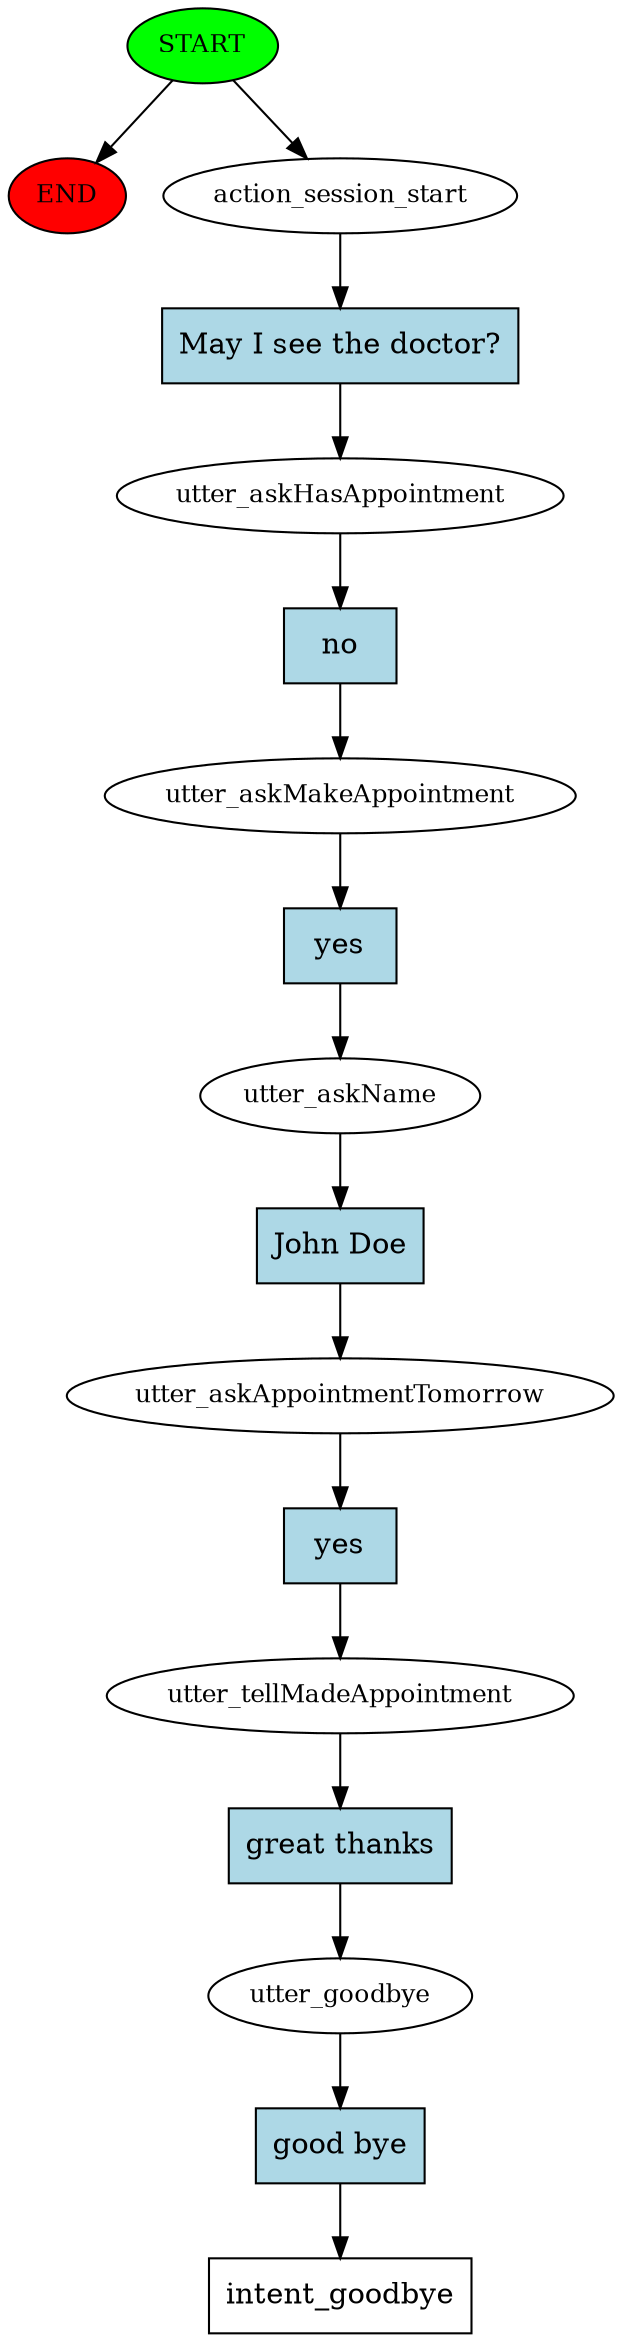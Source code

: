 digraph  {
0 [class="start active", fillcolor=green, fontsize=12, label=START, style=filled];
"-1" [class=end, fillcolor=red, fontsize=12, label=END, style=filled];
1 [class=active, fontsize=12, label=action_session_start];
2 [class=active, fontsize=12, label=utter_askHasAppointment];
3 [class=active, fontsize=12, label=utter_askMakeAppointment];
4 [class=active, fontsize=12, label=utter_askName];
5 [class=active, fontsize=12, label=utter_askAppointmentTomorrow];
6 [class=active, fontsize=12, label=utter_tellMadeAppointment];
7 [class=active, fontsize=12, label=utter_goodbye];
8 [class="intent dashed active", label=intent_goodbye, shape=rect];
9 [class="intent active", fillcolor=lightblue, label="May I see the doctor?", shape=rect, style=filled];
10 [class="intent active", fillcolor=lightblue, label=no, shape=rect, style=filled];
11 [class="intent active", fillcolor=lightblue, label=yes, shape=rect, style=filled];
12 [class="intent active", fillcolor=lightblue, label="John Doe", shape=rect, style=filled];
13 [class="intent active", fillcolor=lightblue, label=yes, shape=rect, style=filled];
14 [class="intent active", fillcolor=lightblue, label="great thanks", shape=rect, style=filled];
15 [class="intent active", fillcolor=lightblue, label="good bye", shape=rect, style=filled];
0 -> "-1"  [class="", key=NONE, label=""];
0 -> 1  [class=active, key=NONE, label=""];
1 -> 9  [class=active, key=0];
2 -> 10  [class=active, key=0];
3 -> 11  [class=active, key=0];
4 -> 12  [class=active, key=0];
5 -> 13  [class=active, key=0];
6 -> 14  [class=active, key=0];
7 -> 15  [class=active, key=0];
9 -> 2  [class=active, key=0];
10 -> 3  [class=active, key=0];
11 -> 4  [class=active, key=0];
12 -> 5  [class=active, key=0];
13 -> 6  [class=active, key=0];
14 -> 7  [class=active, key=0];
15 -> 8  [class=active, key=0];
}

